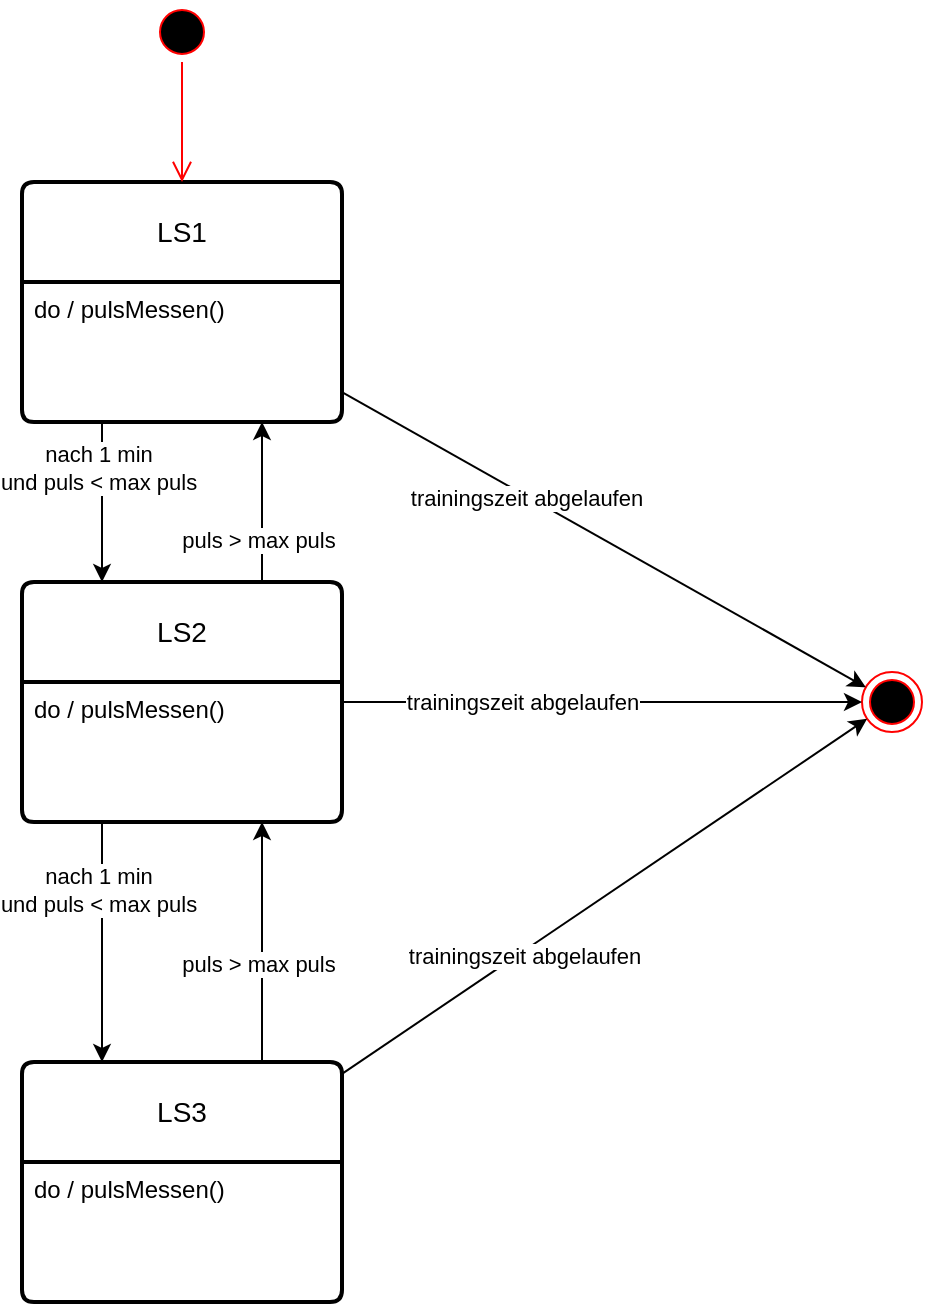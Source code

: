 <mxfile version="24.7.16">
  <diagram name="Page-1" id="o5tgCQSzqHIKc3obEa9N">
    <mxGraphModel dx="1615" dy="815" grid="1" gridSize="10" guides="1" tooltips="1" connect="1" arrows="1" fold="1" page="1" pageScale="1" pageWidth="850" pageHeight="1100" math="0" shadow="0">
      <root>
        <mxCell id="0" />
        <mxCell id="1" parent="0" />
        <mxCell id="Xndl8eKg4jTLLwfYNXhQ-1" value="LS1" style="swimlane;childLayout=stackLayout;horizontal=1;startSize=50;horizontalStack=0;rounded=1;fontSize=14;fontStyle=0;strokeWidth=2;resizeParent=0;resizeLast=1;shadow=0;dashed=0;align=center;arcSize=4;whiteSpace=wrap;html=1;" vertex="1" parent="1">
          <mxGeometry x="20" y="90" width="160" height="120" as="geometry" />
        </mxCell>
        <mxCell id="Xndl8eKg4jTLLwfYNXhQ-2" value="do / pulsMessen()" style="align=left;strokeColor=none;fillColor=none;spacingLeft=4;fontSize=12;verticalAlign=top;resizable=0;rotatable=0;part=1;html=1;" vertex="1" parent="Xndl8eKg4jTLLwfYNXhQ-1">
          <mxGeometry y="50" width="160" height="70" as="geometry" />
        </mxCell>
        <mxCell id="Xndl8eKg4jTLLwfYNXhQ-3" value="LS2" style="swimlane;childLayout=stackLayout;horizontal=1;startSize=50;horizontalStack=0;rounded=1;fontSize=14;fontStyle=0;strokeWidth=2;resizeParent=0;resizeLast=1;shadow=0;dashed=0;align=center;arcSize=4;whiteSpace=wrap;html=1;" vertex="1" parent="1">
          <mxGeometry x="20" y="290" width="160" height="120" as="geometry" />
        </mxCell>
        <mxCell id="Xndl8eKg4jTLLwfYNXhQ-4" value="do / pulsMessen()" style="align=left;strokeColor=none;fillColor=none;spacingLeft=4;fontSize=12;verticalAlign=top;resizable=0;rotatable=0;part=1;html=1;" vertex="1" parent="Xndl8eKg4jTLLwfYNXhQ-3">
          <mxGeometry y="50" width="160" height="70" as="geometry" />
        </mxCell>
        <mxCell id="Xndl8eKg4jTLLwfYNXhQ-5" value="LS3" style="swimlane;childLayout=stackLayout;horizontal=1;startSize=50;horizontalStack=0;rounded=1;fontSize=14;fontStyle=0;strokeWidth=2;resizeParent=0;resizeLast=1;shadow=0;dashed=0;align=center;arcSize=4;whiteSpace=wrap;html=1;" vertex="1" parent="1">
          <mxGeometry x="20" y="530" width="160" height="120" as="geometry" />
        </mxCell>
        <mxCell id="Xndl8eKg4jTLLwfYNXhQ-6" value="do / pulsMessen()" style="align=left;strokeColor=none;fillColor=none;spacingLeft=4;fontSize=12;verticalAlign=top;resizable=0;rotatable=0;part=1;html=1;" vertex="1" parent="Xndl8eKg4jTLLwfYNXhQ-5">
          <mxGeometry y="50" width="160" height="70" as="geometry" />
        </mxCell>
        <mxCell id="Xndl8eKg4jTLLwfYNXhQ-7" value="" style="ellipse;html=1;shape=startState;fillColor=#000000;strokeColor=#ff0000;" vertex="1" parent="1">
          <mxGeometry x="85" width="30" height="30" as="geometry" />
        </mxCell>
        <mxCell id="Xndl8eKg4jTLLwfYNXhQ-8" value="" style="edgeStyle=orthogonalEdgeStyle;html=1;verticalAlign=bottom;endArrow=open;endSize=8;strokeColor=#ff0000;rounded=0;" edge="1" source="Xndl8eKg4jTLLwfYNXhQ-7" parent="1">
          <mxGeometry relative="1" as="geometry">
            <mxPoint x="100" y="90" as="targetPoint" />
          </mxGeometry>
        </mxCell>
        <mxCell id="Xndl8eKg4jTLLwfYNXhQ-10" value="" style="endArrow=classic;html=1;rounded=0;entryX=0.25;entryY=0;entryDx=0;entryDy=0;exitX=0.25;exitY=1;exitDx=0;exitDy=0;" edge="1" parent="1" source="Xndl8eKg4jTLLwfYNXhQ-2" target="Xndl8eKg4jTLLwfYNXhQ-3">
          <mxGeometry width="50" height="50" relative="1" as="geometry">
            <mxPoint x="160" y="400" as="sourcePoint" />
            <mxPoint x="210" y="350" as="targetPoint" />
          </mxGeometry>
        </mxCell>
        <mxCell id="Xndl8eKg4jTLLwfYNXhQ-11" value="nach 1 min&lt;div&gt;und puls &amp;lt; max puls&lt;/div&gt;" style="edgeLabel;html=1;align=center;verticalAlign=middle;resizable=0;points=[];" vertex="1" connectable="0" parent="Xndl8eKg4jTLLwfYNXhQ-10">
          <mxGeometry x="-0.436" y="-2" relative="1" as="geometry">
            <mxPoint as="offset" />
          </mxGeometry>
        </mxCell>
        <mxCell id="Xndl8eKg4jTLLwfYNXhQ-12" value="" style="endArrow=classic;html=1;rounded=0;entryX=0.25;entryY=0;entryDx=0;entryDy=0;exitX=0.25;exitY=1;exitDx=0;exitDy=0;" edge="1" parent="1" source="Xndl8eKg4jTLLwfYNXhQ-4" target="Xndl8eKg4jTLLwfYNXhQ-5">
          <mxGeometry width="50" height="50" relative="1" as="geometry">
            <mxPoint x="110" y="220" as="sourcePoint" />
            <mxPoint x="110" y="300" as="targetPoint" />
          </mxGeometry>
        </mxCell>
        <mxCell id="Xndl8eKg4jTLLwfYNXhQ-13" value="nach 1 min&lt;div&gt;und puls &amp;lt; max puls&lt;/div&gt;" style="edgeLabel;html=1;align=center;verticalAlign=middle;resizable=0;points=[];" vertex="1" connectable="0" parent="Xndl8eKg4jTLLwfYNXhQ-12">
          <mxGeometry x="-0.436" y="-2" relative="1" as="geometry">
            <mxPoint as="offset" />
          </mxGeometry>
        </mxCell>
        <mxCell id="Xndl8eKg4jTLLwfYNXhQ-14" value="" style="ellipse;html=1;shape=endState;fillColor=#000000;strokeColor=#ff0000;" vertex="1" parent="1">
          <mxGeometry x="440" y="335" width="30" height="30" as="geometry" />
        </mxCell>
        <mxCell id="Xndl8eKg4jTLLwfYNXhQ-15" value="" style="endArrow=classic;html=1;rounded=0;" edge="1" parent="1" source="Xndl8eKg4jTLLwfYNXhQ-5" target="Xndl8eKg4jTLLwfYNXhQ-14">
          <mxGeometry width="50" height="50" relative="1" as="geometry">
            <mxPoint x="250" y="420" as="sourcePoint" />
            <mxPoint x="300" y="370" as="targetPoint" />
          </mxGeometry>
        </mxCell>
        <mxCell id="Xndl8eKg4jTLLwfYNXhQ-18" value="trainingszeit abgelaufen" style="edgeLabel;html=1;align=center;verticalAlign=middle;resizable=0;points=[];" vertex="1" connectable="0" parent="Xndl8eKg4jTLLwfYNXhQ-15">
          <mxGeometry x="-0.364" y="4" relative="1" as="geometry">
            <mxPoint x="9" y="1" as="offset" />
          </mxGeometry>
        </mxCell>
        <mxCell id="Xndl8eKg4jTLLwfYNXhQ-16" value="" style="endArrow=classic;html=1;rounded=0;" edge="1" parent="1" source="Xndl8eKg4jTLLwfYNXhQ-3" target="Xndl8eKg4jTLLwfYNXhQ-14">
          <mxGeometry width="50" height="50" relative="1" as="geometry">
            <mxPoint x="190" y="546" as="sourcePoint" />
            <mxPoint x="453" y="368" as="targetPoint" />
          </mxGeometry>
        </mxCell>
        <mxCell id="Xndl8eKg4jTLLwfYNXhQ-19" value="trainingszeit abgelaufen" style="edgeLabel;html=1;align=center;verticalAlign=middle;resizable=0;points=[];" vertex="1" connectable="0" parent="Xndl8eKg4jTLLwfYNXhQ-16">
          <mxGeometry x="-0.519" relative="1" as="geometry">
            <mxPoint x="27" as="offset" />
          </mxGeometry>
        </mxCell>
        <mxCell id="Xndl8eKg4jTLLwfYNXhQ-17" value="" style="endArrow=classic;html=1;rounded=0;" edge="1" parent="1" source="Xndl8eKg4jTLLwfYNXhQ-1" target="Xndl8eKg4jTLLwfYNXhQ-14">
          <mxGeometry width="50" height="50" relative="1" as="geometry">
            <mxPoint x="200" y="556" as="sourcePoint" />
            <mxPoint x="463" y="378" as="targetPoint" />
          </mxGeometry>
        </mxCell>
        <mxCell id="Xndl8eKg4jTLLwfYNXhQ-20" value="trainingszeit abgelaufen" style="edgeLabel;html=1;align=center;verticalAlign=middle;resizable=0;points=[];" vertex="1" connectable="0" parent="Xndl8eKg4jTLLwfYNXhQ-17">
          <mxGeometry x="-0.298" y="-1" relative="1" as="geometry">
            <mxPoint as="offset" />
          </mxGeometry>
        </mxCell>
        <mxCell id="Xndl8eKg4jTLLwfYNXhQ-21" value="" style="endArrow=classic;html=1;rounded=0;exitX=0.75;exitY=0;exitDx=0;exitDy=0;entryX=0.75;entryY=1;entryDx=0;entryDy=0;" edge="1" parent="1" source="Xndl8eKg4jTLLwfYNXhQ-5" target="Xndl8eKg4jTLLwfYNXhQ-4">
          <mxGeometry width="50" height="50" relative="1" as="geometry">
            <mxPoint x="250" y="420" as="sourcePoint" />
            <mxPoint x="300" y="370" as="targetPoint" />
          </mxGeometry>
        </mxCell>
        <mxCell id="Xndl8eKg4jTLLwfYNXhQ-22" value="puls &amp;gt; max puls" style="edgeLabel;html=1;align=center;verticalAlign=middle;resizable=0;points=[];" vertex="1" connectable="0" parent="Xndl8eKg4jTLLwfYNXhQ-21">
          <mxGeometry x="0.428" y="2" relative="1" as="geometry">
            <mxPoint y="36" as="offset" />
          </mxGeometry>
        </mxCell>
        <mxCell id="Xndl8eKg4jTLLwfYNXhQ-23" value="" style="endArrow=classic;html=1;rounded=0;exitX=0.75;exitY=0;exitDx=0;exitDy=0;entryX=0.75;entryY=1;entryDx=0;entryDy=0;" edge="1" parent="1" source="Xndl8eKg4jTLLwfYNXhQ-3" target="Xndl8eKg4jTLLwfYNXhQ-2">
          <mxGeometry width="50" height="50" relative="1" as="geometry">
            <mxPoint x="150" y="540" as="sourcePoint" />
            <mxPoint x="150" y="420" as="targetPoint" />
          </mxGeometry>
        </mxCell>
        <mxCell id="Xndl8eKg4jTLLwfYNXhQ-24" value="puls &amp;gt; max puls" style="edgeLabel;html=1;align=center;verticalAlign=middle;resizable=0;points=[];" vertex="1" connectable="0" parent="Xndl8eKg4jTLLwfYNXhQ-23">
          <mxGeometry x="0.428" y="2" relative="1" as="geometry">
            <mxPoint y="36" as="offset" />
          </mxGeometry>
        </mxCell>
      </root>
    </mxGraphModel>
  </diagram>
</mxfile>
